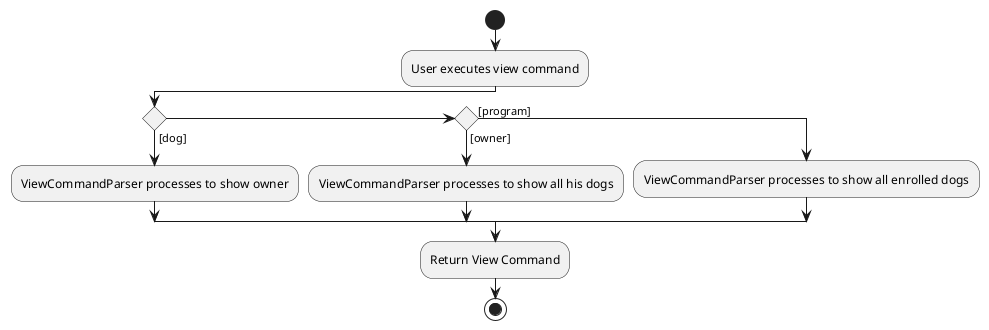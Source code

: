 @startuml

start
:User executes view command;

if () then ([dog])
:ViewCommandParser processes to show owner;
elseif () then ([owner])
:ViewCommandParser processes to show all his dogs;
else ([program])
:ViewCommandParser processes to show all enrolled dogs;
endif
:Return View Command;

stop

@enduml
